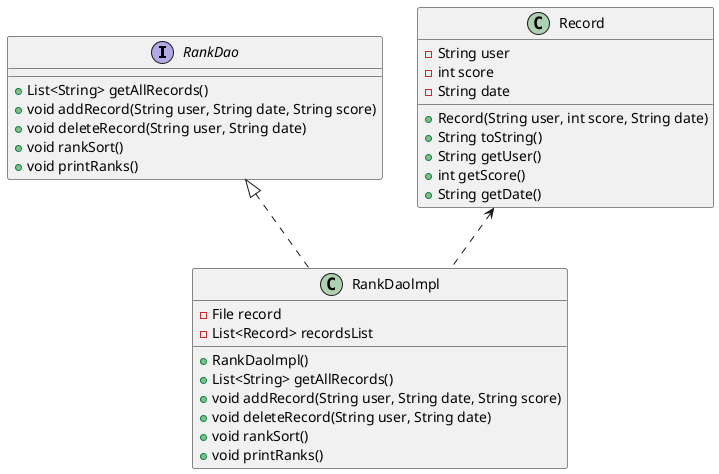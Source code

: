 @startuml
'https://plantuml.com/sequence-diagram

interface RankDao {
    + List<String> getAllRecords()
    + void addRecord(String user, String date, String score)
    + void deleteRecord(String user, String date)
    + void rankSort()
    + void printRanks()
}

class RankDaolmpl {
    - File record
    - List<Record> recordsList

    + RankDaolmpl()
    + List<String> getAllRecords()
    + void addRecord(String user, String date, String score)
    + void deleteRecord(String user, String date)
    + void rankSort()
    + void printRanks()
}

RankDao <|.. RankDaolmpl

class Record {
    - String user
    - int score
    - String date
    + Record(String user, int score, String date)
    + String toString()
    + String getUser()
    + int getScore()
    + String getDate()
}

Record <.. RankDaolmpl
@enduml